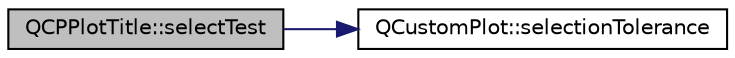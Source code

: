 digraph "QCPPlotTitle::selectTest"
{
  edge [fontname="Helvetica",fontsize="10",labelfontname="Helvetica",labelfontsize="10"];
  node [fontname="Helvetica",fontsize="10",shape=record];
  rankdir="LR";
  Node77 [label="QCPPlotTitle::selectTest",height=0.2,width=0.4,color="black", fillcolor="grey75", style="filled", fontcolor="black"];
  Node77 -> Node78 [color="midnightblue",fontsize="10",style="solid",fontname="Helvetica"];
  Node78 [label="QCustomPlot::selectionTolerance",height=0.2,width=0.4,color="black", fillcolor="white", style="filled",URL="$dd/d9b/class_q_custom_plot.html#a5441d11013afeaf4b8f2ea06e8624a25"];
}

